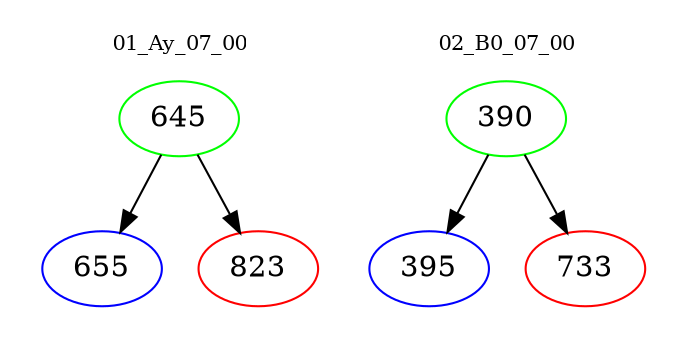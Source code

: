 digraph{
subgraph cluster_0 {
color = white
label = "01_Ay_07_00";
fontsize=10;
T0_645 [label="645", color="green"]
T0_645 -> T0_655 [color="black"]
T0_655 [label="655", color="blue"]
T0_645 -> T0_823 [color="black"]
T0_823 [label="823", color="red"]
}
subgraph cluster_1 {
color = white
label = "02_B0_07_00";
fontsize=10;
T1_390 [label="390", color="green"]
T1_390 -> T1_395 [color="black"]
T1_395 [label="395", color="blue"]
T1_390 -> T1_733 [color="black"]
T1_733 [label="733", color="red"]
}
}
